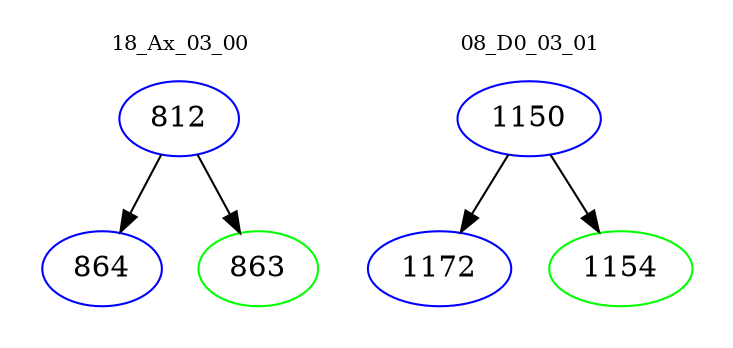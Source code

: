 digraph{
subgraph cluster_0 {
color = white
label = "18_Ax_03_00";
fontsize=10;
T0_812 [label="812", color="blue"]
T0_812 -> T0_864 [color="black"]
T0_864 [label="864", color="blue"]
T0_812 -> T0_863 [color="black"]
T0_863 [label="863", color="green"]
}
subgraph cluster_1 {
color = white
label = "08_D0_03_01";
fontsize=10;
T1_1150 [label="1150", color="blue"]
T1_1150 -> T1_1172 [color="black"]
T1_1172 [label="1172", color="blue"]
T1_1150 -> T1_1154 [color="black"]
T1_1154 [label="1154", color="green"]
}
}
